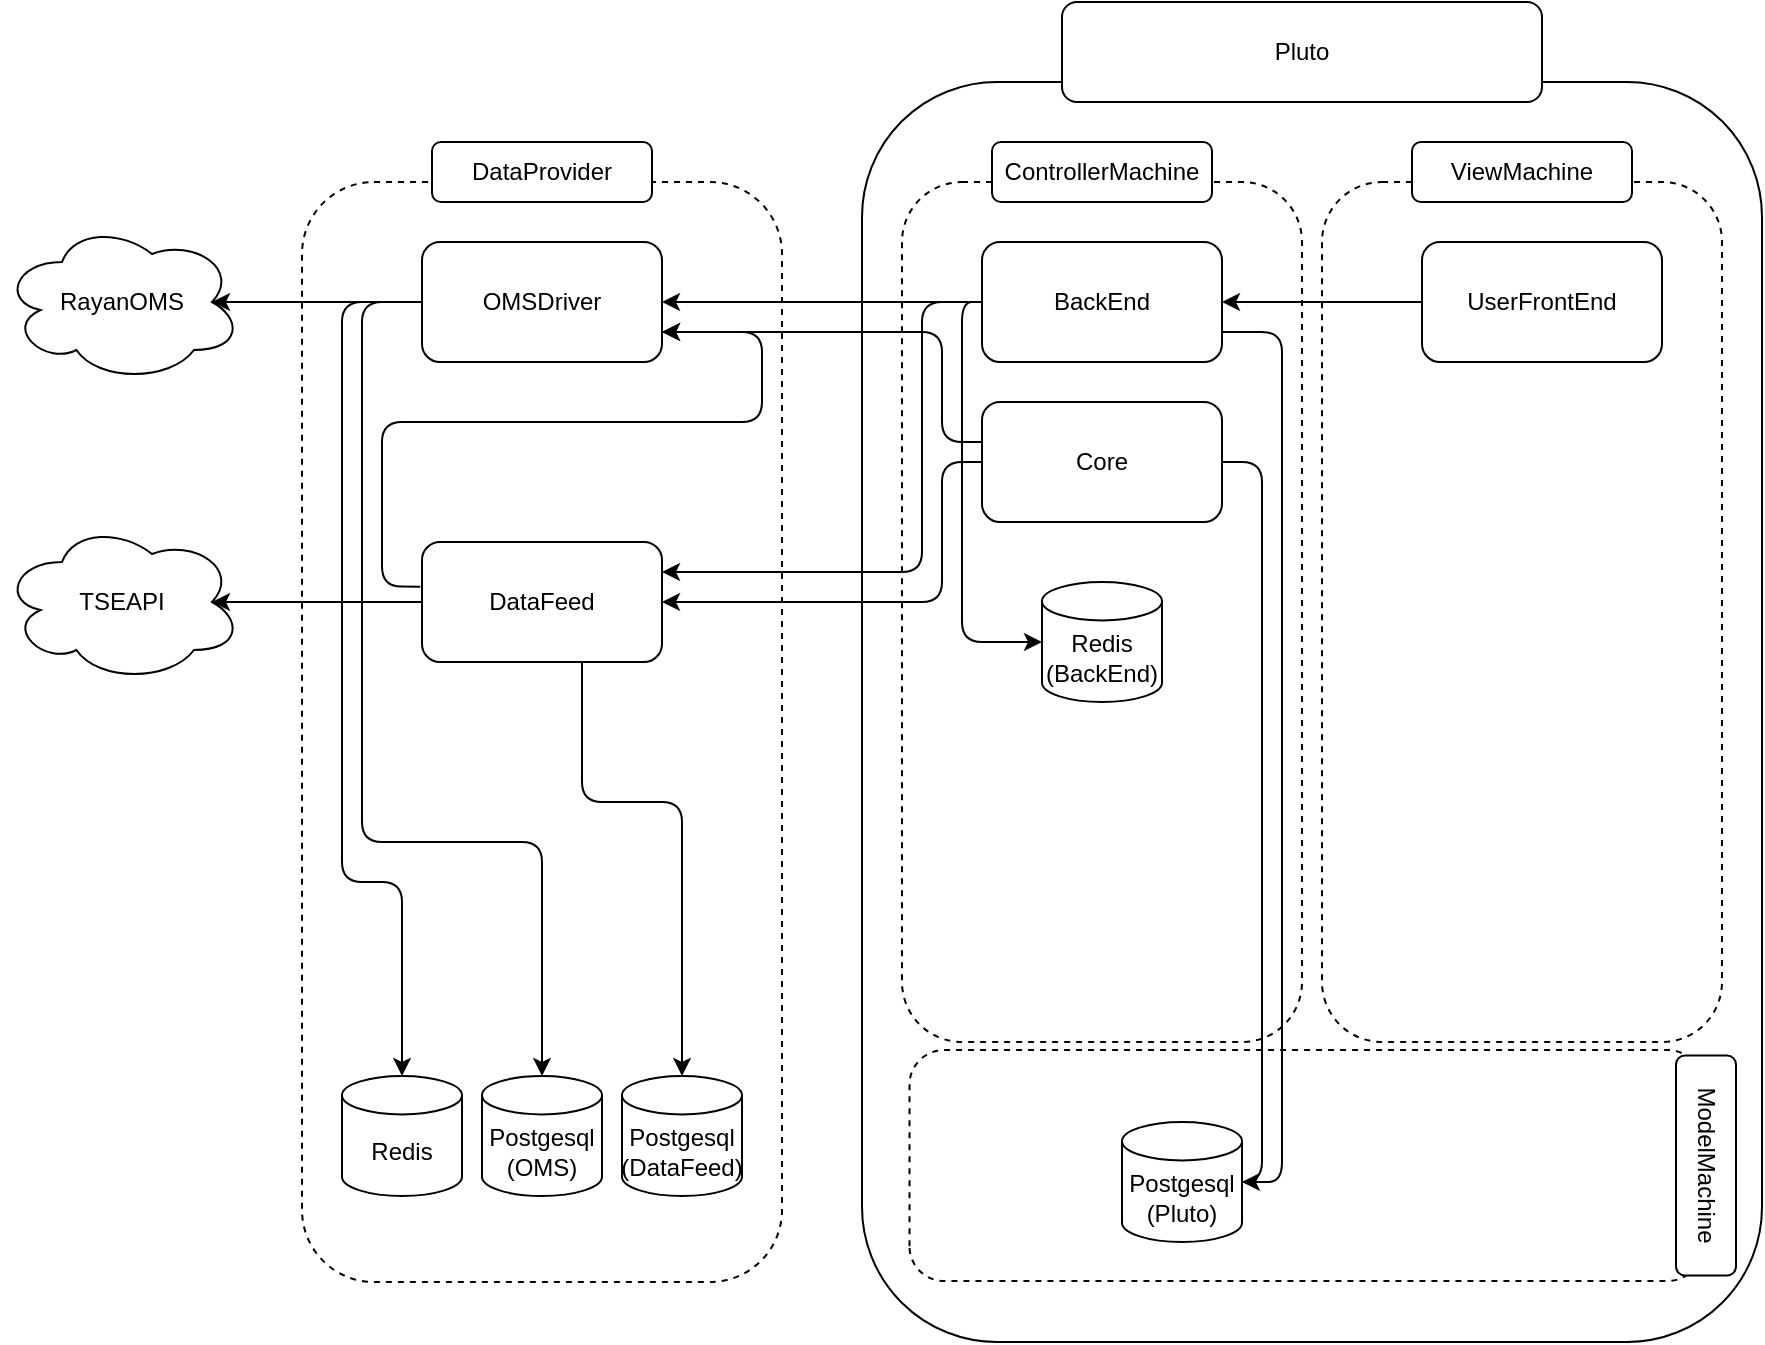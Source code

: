 <mxfile>
    <diagram id="QPNOQQsAIqIqRlXWBP3q" name="Page-1">
        <mxGraphModel dx="1980" dy="2319" grid="1" gridSize="10" guides="1" tooltips="1" connect="1" arrows="1" fold="1" page="1" pageScale="1" pageWidth="827" pageHeight="1169" math="0" shadow="0">
            <root>
                <mxCell id="0"/>
                <mxCell id="1" parent="0"/>
                <mxCell id="43" value="" style="rounded=1;whiteSpace=wrap;html=1;" vertex="1" parent="1">
                    <mxGeometry x="460" width="450" height="630" as="geometry"/>
                </mxCell>
                <mxCell id="40" value="" style="rounded=1;whiteSpace=wrap;html=1;dashed=1;" vertex="1" parent="1">
                    <mxGeometry x="180" y="50" width="240" height="550" as="geometry"/>
                </mxCell>
                <mxCell id="37" value="" style="rounded=1;whiteSpace=wrap;html=1;dashed=1;" vertex="1" parent="1">
                    <mxGeometry x="480" y="50" width="200" height="430" as="geometry"/>
                </mxCell>
                <mxCell id="36" value="" style="rounded=1;whiteSpace=wrap;html=1;rotation=-90;dashed=1;" vertex="1" parent="1">
                    <mxGeometry x="624.18" y="343.57" width="115.5" height="396.37" as="geometry"/>
                </mxCell>
                <mxCell id="34" value="" style="rounded=1;whiteSpace=wrap;html=1;dashed=1;" vertex="1" parent="1">
                    <mxGeometry x="690" y="50" width="200" height="430" as="geometry"/>
                </mxCell>
                <mxCell id="12" style="edgeStyle=orthogonalEdgeStyle;html=1;entryX=1;entryY=0.5;entryDx=0;entryDy=0;" edge="1" parent="1" source="2" target="9">
                    <mxGeometry relative="1" as="geometry">
                        <Array as="points"/>
                    </mxGeometry>
                </mxCell>
                <mxCell id="13" style="edgeStyle=orthogonalEdgeStyle;html=1;entryX=1;entryY=0.25;entryDx=0;entryDy=0;" edge="1" parent="1" source="2" target="3">
                    <mxGeometry relative="1" as="geometry">
                        <Array as="points">
                            <mxPoint x="490" y="110"/>
                            <mxPoint x="490" y="245"/>
                        </Array>
                    </mxGeometry>
                </mxCell>
                <mxCell id="19" style="edgeStyle=orthogonalEdgeStyle;html=1;entryX=1;entryY=0.5;entryDx=0;entryDy=0;entryPerimeter=0;exitX=1;exitY=0.75;exitDx=0;exitDy=0;" edge="1" parent="1" source="2" target="8">
                    <mxGeometry relative="1" as="geometry">
                        <Array as="points">
                            <mxPoint x="670" y="125"/>
                            <mxPoint x="670" y="550"/>
                        </Array>
                    </mxGeometry>
                </mxCell>
                <mxCell id="33" style="edgeStyle=orthogonalEdgeStyle;html=1;entryX=0;entryY=0.5;entryDx=0;entryDy=0;entryPerimeter=0;" edge="1" parent="1" source="2" target="32">
                    <mxGeometry relative="1" as="geometry">
                        <Array as="points">
                            <mxPoint x="510" y="110"/>
                            <mxPoint x="510" y="280"/>
                        </Array>
                    </mxGeometry>
                </mxCell>
                <mxCell id="2" value="BackEnd" style="rounded=1;whiteSpace=wrap;html=1;" vertex="1" parent="1">
                    <mxGeometry x="520" y="80" width="120" height="60" as="geometry"/>
                </mxCell>
                <mxCell id="23" style="edgeStyle=orthogonalEdgeStyle;html=1;entryX=0.5;entryY=0;entryDx=0;entryDy=0;entryPerimeter=0;" edge="1" parent="1" source="3" target="20">
                    <mxGeometry relative="1" as="geometry">
                        <Array as="points">
                            <mxPoint x="320" y="360"/>
                            <mxPoint x="370" y="360"/>
                        </Array>
                    </mxGeometry>
                </mxCell>
                <mxCell id="31" style="edgeStyle=orthogonalEdgeStyle;html=1;entryX=0.875;entryY=0.5;entryDx=0;entryDy=0;entryPerimeter=0;exitX=0;exitY=0.5;exitDx=0;exitDy=0;" edge="1" parent="1" source="3" target="30">
                    <mxGeometry relative="1" as="geometry">
                        <Array as="points"/>
                    </mxGeometry>
                </mxCell>
                <mxCell id="42" value="" style="edgeStyle=orthogonalEdgeStyle;html=1;entryX=1;entryY=0.75;entryDx=0;entryDy=0;exitX=-0.007;exitY=0.372;exitDx=0;exitDy=0;exitPerimeter=0;" edge="1" parent="1" source="3" target="9">
                    <mxGeometry relative="1" as="geometry">
                        <Array as="points">
                            <mxPoint x="220" y="252"/>
                            <mxPoint x="220" y="170"/>
                            <mxPoint x="410" y="170"/>
                            <mxPoint x="410" y="125"/>
                        </Array>
                    </mxGeometry>
                </mxCell>
                <mxCell id="3" value="DataFeed" style="rounded=1;whiteSpace=wrap;html=1;" vertex="1" parent="1">
                    <mxGeometry x="240" y="230" width="120" height="60" as="geometry"/>
                </mxCell>
                <mxCell id="18" style="edgeStyle=orthogonalEdgeStyle;html=1;entryX=0;entryY=0.5;entryDx=0;entryDy=0;entryPerimeter=0;" edge="1" parent="1" source="4" target="8">
                    <mxGeometry relative="1" as="geometry">
                        <Array as="points">
                            <mxPoint x="660" y="190"/>
                            <mxPoint x="660" y="550"/>
                        </Array>
                    </mxGeometry>
                </mxCell>
                <mxCell id="26" style="edgeStyle=orthogonalEdgeStyle;html=1;entryX=1;entryY=0.5;entryDx=0;entryDy=0;" edge="1" parent="1" source="4" target="3">
                    <mxGeometry relative="1" as="geometry">
                        <mxPoint x="440" y="230" as="targetPoint"/>
                        <Array as="points">
                            <mxPoint x="500" y="190"/>
                            <mxPoint x="500" y="260"/>
                        </Array>
                    </mxGeometry>
                </mxCell>
                <mxCell id="27" style="edgeStyle=orthogonalEdgeStyle;html=1;entryX=1;entryY=0.75;entryDx=0;entryDy=0;" edge="1" parent="1" source="4" target="9">
                    <mxGeometry relative="1" as="geometry">
                        <mxPoint x="410" y="125" as="targetPoint"/>
                        <Array as="points">
                            <mxPoint x="500" y="180"/>
                            <mxPoint x="500" y="125"/>
                        </Array>
                    </mxGeometry>
                </mxCell>
                <mxCell id="4" value="Core" style="rounded=1;whiteSpace=wrap;html=1;" vertex="1" parent="1">
                    <mxGeometry x="520" y="160" width="120" height="60" as="geometry"/>
                </mxCell>
                <mxCell id="14" style="edgeStyle=orthogonalEdgeStyle;html=1;entryX=1;entryY=0.5;entryDx=0;entryDy=0;" edge="1" parent="1" source="5" target="2">
                    <mxGeometry relative="1" as="geometry">
                        <Array as="points">
                            <mxPoint x="660" y="110"/>
                            <mxPoint x="660" y="110"/>
                        </Array>
                    </mxGeometry>
                </mxCell>
                <mxCell id="5" value="UserFrontEnd" style="rounded=1;whiteSpace=wrap;html=1;" vertex="1" parent="1">
                    <mxGeometry x="740" y="80" width="120" height="60" as="geometry"/>
                </mxCell>
                <mxCell id="7" value="Redis" style="shape=cylinder3;whiteSpace=wrap;html=1;boundedLbl=1;backgroundOutline=1;size=9.6;" vertex="1" parent="1">
                    <mxGeometry x="200" y="497" width="60" height="60" as="geometry"/>
                </mxCell>
                <mxCell id="8" value="Postgesql&lt;br&gt;(Pluto)" style="shape=cylinder3;whiteSpace=wrap;html=1;boundedLbl=1;backgroundOutline=1;size=9.6;" vertex="1" parent="1">
                    <mxGeometry x="590" y="520" width="60" height="60" as="geometry"/>
                </mxCell>
                <mxCell id="11" style="edgeStyle=orthogonalEdgeStyle;html=1;entryX=0.875;entryY=0.5;entryDx=0;entryDy=0;entryPerimeter=0;" edge="1" parent="1" source="9" target="10">
                    <mxGeometry relative="1" as="geometry"/>
                </mxCell>
                <mxCell id="22" style="edgeStyle=orthogonalEdgeStyle;html=1;entryX=0.5;entryY=0;entryDx=0;entryDy=0;entryPerimeter=0;" edge="1" parent="1" source="9" target="21">
                    <mxGeometry relative="1" as="geometry">
                        <Array as="points">
                            <mxPoint x="210" y="110"/>
                            <mxPoint x="210" y="380"/>
                            <mxPoint x="300" y="380"/>
                        </Array>
                    </mxGeometry>
                </mxCell>
                <mxCell id="29" style="edgeStyle=orthogonalEdgeStyle;html=1;entryX=0.5;entryY=0;entryDx=0;entryDy=0;entryPerimeter=0;" edge="1" parent="1" source="9" target="7">
                    <mxGeometry relative="1" as="geometry">
                        <Array as="points">
                            <mxPoint x="200" y="110"/>
                            <mxPoint x="200" y="400"/>
                            <mxPoint x="230" y="400"/>
                        </Array>
                    </mxGeometry>
                </mxCell>
                <mxCell id="9" value="OMSDriver" style="rounded=1;whiteSpace=wrap;html=1;" vertex="1" parent="1">
                    <mxGeometry x="240" y="80" width="120" height="60" as="geometry"/>
                </mxCell>
                <mxCell id="10" value="RayanOMS" style="ellipse;shape=cloud;whiteSpace=wrap;html=1;" vertex="1" parent="1">
                    <mxGeometry x="30" y="70" width="120" height="80" as="geometry"/>
                </mxCell>
                <mxCell id="20" value="Postgesql&lt;br&gt;(DataFeed)" style="shape=cylinder3;whiteSpace=wrap;html=1;boundedLbl=1;backgroundOutline=1;size=9.6;" vertex="1" parent="1">
                    <mxGeometry x="340" y="497" width="60" height="60" as="geometry"/>
                </mxCell>
                <mxCell id="21" value="Postgesql&lt;br&gt;(OMS)" style="shape=cylinder3;whiteSpace=wrap;html=1;boundedLbl=1;backgroundOutline=1;size=9.6;" vertex="1" parent="1">
                    <mxGeometry x="270" y="497" width="60" height="60" as="geometry"/>
                </mxCell>
                <mxCell id="30" value="TSEAPI" style="ellipse;shape=cloud;whiteSpace=wrap;html=1;" vertex="1" parent="1">
                    <mxGeometry x="30" y="220" width="120" height="80" as="geometry"/>
                </mxCell>
                <mxCell id="32" value="Redis&lt;br&gt;(BackEnd)" style="shape=cylinder3;whiteSpace=wrap;html=1;boundedLbl=1;backgroundOutline=1;size=9.6;" vertex="1" parent="1">
                    <mxGeometry x="550" y="250" width="60" height="60" as="geometry"/>
                </mxCell>
                <mxCell id="35" value="ViewMachine" style="rounded=1;whiteSpace=wrap;html=1;" vertex="1" parent="1">
                    <mxGeometry x="735" y="30" width="110" height="30" as="geometry"/>
                </mxCell>
                <mxCell id="38" value="ControllerMachine" style="rounded=1;whiteSpace=wrap;html=1;" vertex="1" parent="1">
                    <mxGeometry x="525" y="30" width="110" height="30" as="geometry"/>
                </mxCell>
                <mxCell id="39" value="ModelMachine" style="rounded=1;whiteSpace=wrap;html=1;rotation=90;" vertex="1" parent="1">
                    <mxGeometry x="827" y="526.75" width="110" height="30" as="geometry"/>
                </mxCell>
                <mxCell id="41" value="DataProvider" style="rounded=1;whiteSpace=wrap;html=1;" vertex="1" parent="1">
                    <mxGeometry x="245" y="30" width="110" height="30" as="geometry"/>
                </mxCell>
                <mxCell id="44" value="Pluto" style="rounded=1;whiteSpace=wrap;html=1;" vertex="1" parent="1">
                    <mxGeometry x="560" y="-40" width="240" height="50" as="geometry"/>
                </mxCell>
            </root>
        </mxGraphModel>
    </diagram>
</mxfile>